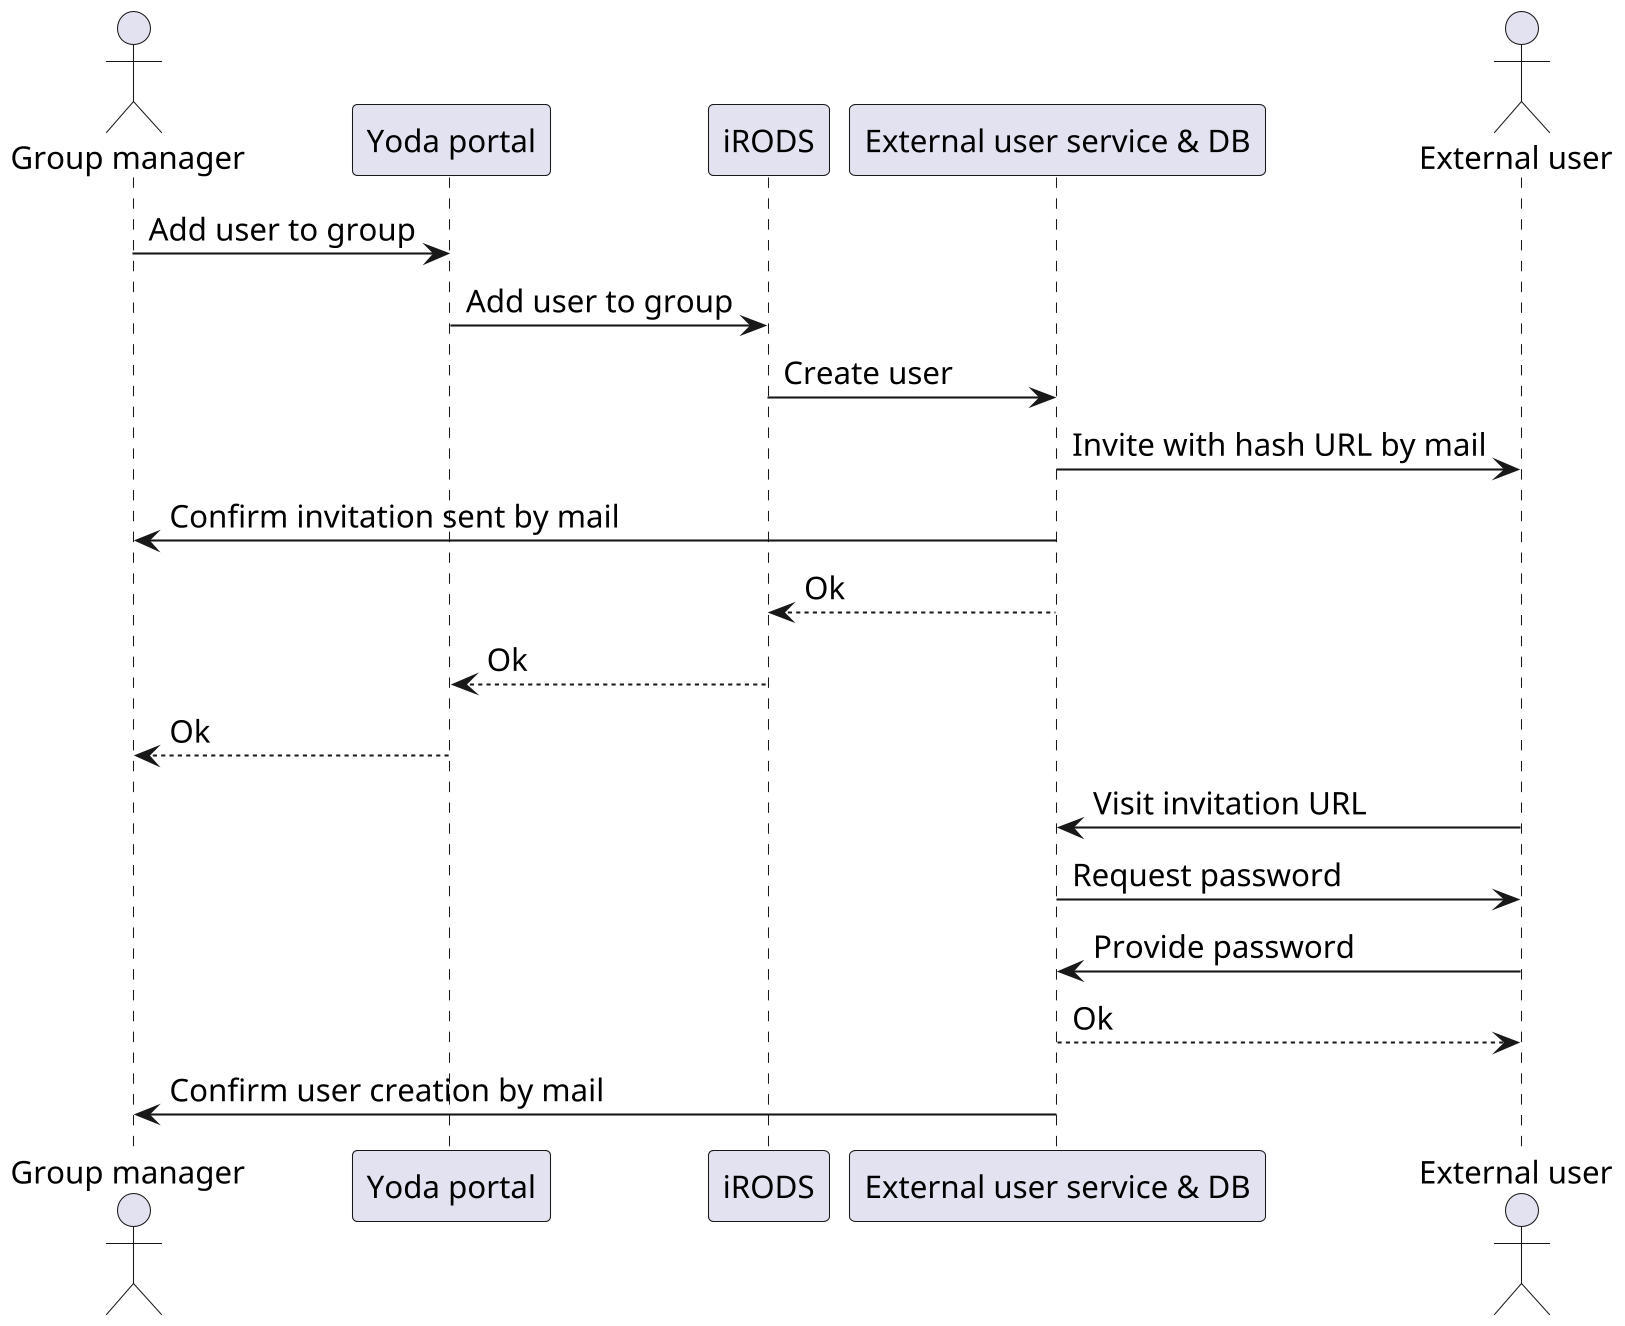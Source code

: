 @startuml

skinparam defaultFontName CMU Serif
skinparam defaultFontSize 15
skinparam shadowing false
skinparam dpi 200

actor       "Group manager" as gm
participant "Yoda portal" as portal
participant "iRODS" as irods
participant "External user service & DB" as eus
actor       "External user" as user

gm      -> portal : Add user to group
portal  -> irods  : Add user to group
irods   -> eus    : Create user
eus     -> user   : Invite with hash URL by mail
gm      <- eus    : Confirm invitation sent by mail
irods  <-- eus    : Ok
portal <-- irods  : Ok
gm     <-- portal : Ok
eus     <- user   : Visit invitation URL
eus     -> user   : Request password
eus     <- user   : Provide password
eus    --> user   : Ok
gm      <- eus    : Confirm user creation by mail

@enduml
